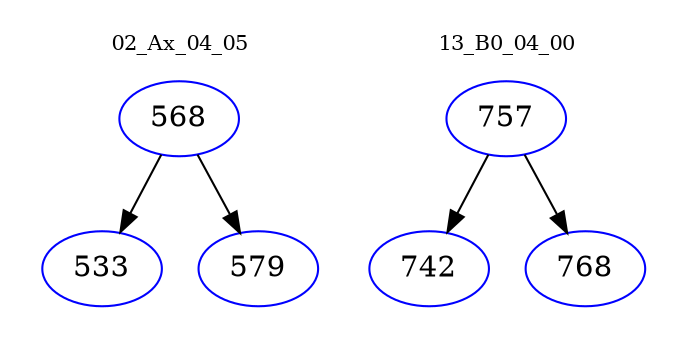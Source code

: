 digraph{
subgraph cluster_0 {
color = white
label = "02_Ax_04_05";
fontsize=10;
T0_568 [label="568", color="blue"]
T0_568 -> T0_533 [color="black"]
T0_533 [label="533", color="blue"]
T0_568 -> T0_579 [color="black"]
T0_579 [label="579", color="blue"]
}
subgraph cluster_1 {
color = white
label = "13_B0_04_00";
fontsize=10;
T1_757 [label="757", color="blue"]
T1_757 -> T1_742 [color="black"]
T1_742 [label="742", color="blue"]
T1_757 -> T1_768 [color="black"]
T1_768 [label="768", color="blue"]
}
}
